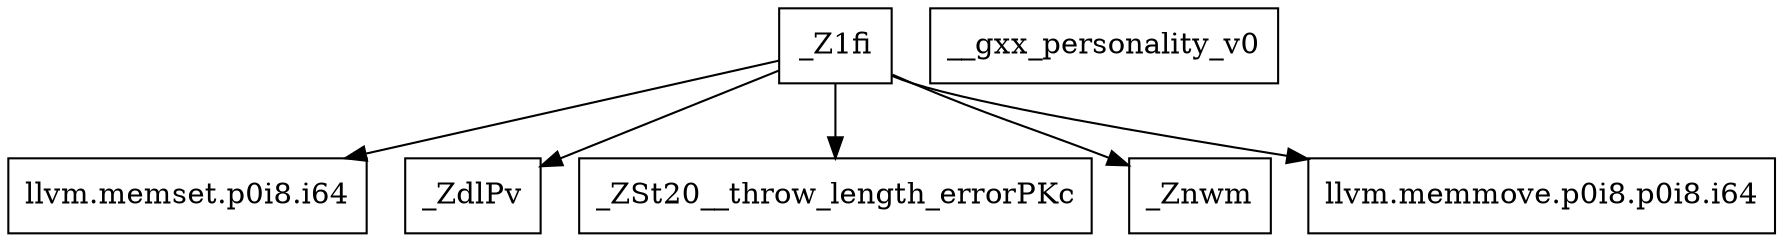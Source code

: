 digraph CallGraph {
    // Nodes
    node [shape=box];
    _Z1fi [label="_Z1fi"];
    llvm_memset [label="llvm.memset.p0i8.i64"];
    __gxx_personality_v0 [label="__gxx_personality_v0"];
    _ZdlPv [label="_ZdlPv"];
    _ZSt20__throw_length_errorPKc [label="_ZSt20__throw_length_errorPKc"];
    _Znwm [label="_Znwm"];
    llvm_memmove [label="llvm.memmove.p0i8.p0i8.i64"];

    // Edges
    _Z1fi -> llvm_memset;
    _Z1fi -> _ZSt20__throw_length_errorPKc;
    _Z1fi -> _Znwm;
    _Z1fi -> llvm_memmove;
    _Z1fi -> _ZdlPv;
}
